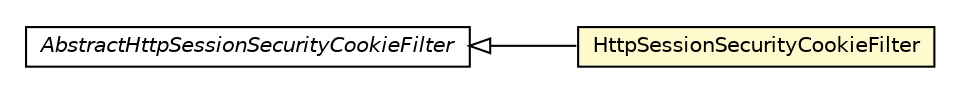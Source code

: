 #!/usr/local/bin/dot
#
# Class diagram 
# Generated by UMLGraph version R5_6-24-gf6e263 (http://www.umlgraph.org/)
#

digraph G {
	edge [fontname="Helvetica",fontsize=10,labelfontname="Helvetica",labelfontsize=10];
	node [fontname="Helvetica",fontsize=10,shape=plaintext];
	nodesep=0.25;
	ranksep=0.5;
	rankdir=LR;
	// com.gwtplatform.dispatch.server.AbstractHttpSessionSecurityCookieFilter
	c216460 [label=<<table title="com.gwtplatform.dispatch.server.AbstractHttpSessionSecurityCookieFilter" border="0" cellborder="1" cellspacing="0" cellpadding="2" port="p" href="../AbstractHttpSessionSecurityCookieFilter.html">
		<tr><td><table border="0" cellspacing="0" cellpadding="1">
<tr><td align="center" balign="center"><font face="Helvetica-Oblique"> AbstractHttpSessionSecurityCookieFilter </font></td></tr>
		</table></td></tr>
		</table>>, URL="../AbstractHttpSessionSecurityCookieFilter.html", fontname="Helvetica", fontcolor="black", fontsize=10.0];
	// com.gwtplatform.dispatch.server.guice.HttpSessionSecurityCookieFilter
	c216694 [label=<<table title="com.gwtplatform.dispatch.server.guice.HttpSessionSecurityCookieFilter" border="0" cellborder="1" cellspacing="0" cellpadding="2" port="p" bgcolor="lemonChiffon" href="./HttpSessionSecurityCookieFilter.html">
		<tr><td><table border="0" cellspacing="0" cellpadding="1">
<tr><td align="center" balign="center"> HttpSessionSecurityCookieFilter </td></tr>
		</table></td></tr>
		</table>>, URL="./HttpSessionSecurityCookieFilter.html", fontname="Helvetica", fontcolor="black", fontsize=10.0];
	//com.gwtplatform.dispatch.server.guice.HttpSessionSecurityCookieFilter extends com.gwtplatform.dispatch.server.AbstractHttpSessionSecurityCookieFilter
	c216460:p -> c216694:p [dir=back,arrowtail=empty];
}

